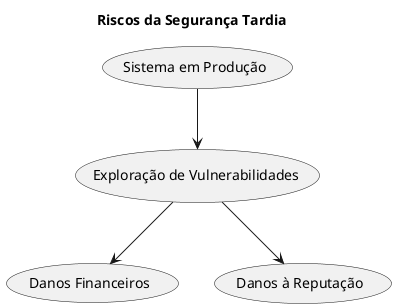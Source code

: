 @startuml
title Riscos da Segurança Tardia
(Sistema em Produção) --> (Exploração de Vulnerabilidades)
(Exploração de Vulnerabilidades) --> (Danos Financeiros)
(Exploração de Vulnerabilidades) --> (Danos à Reputação)
@enduml
